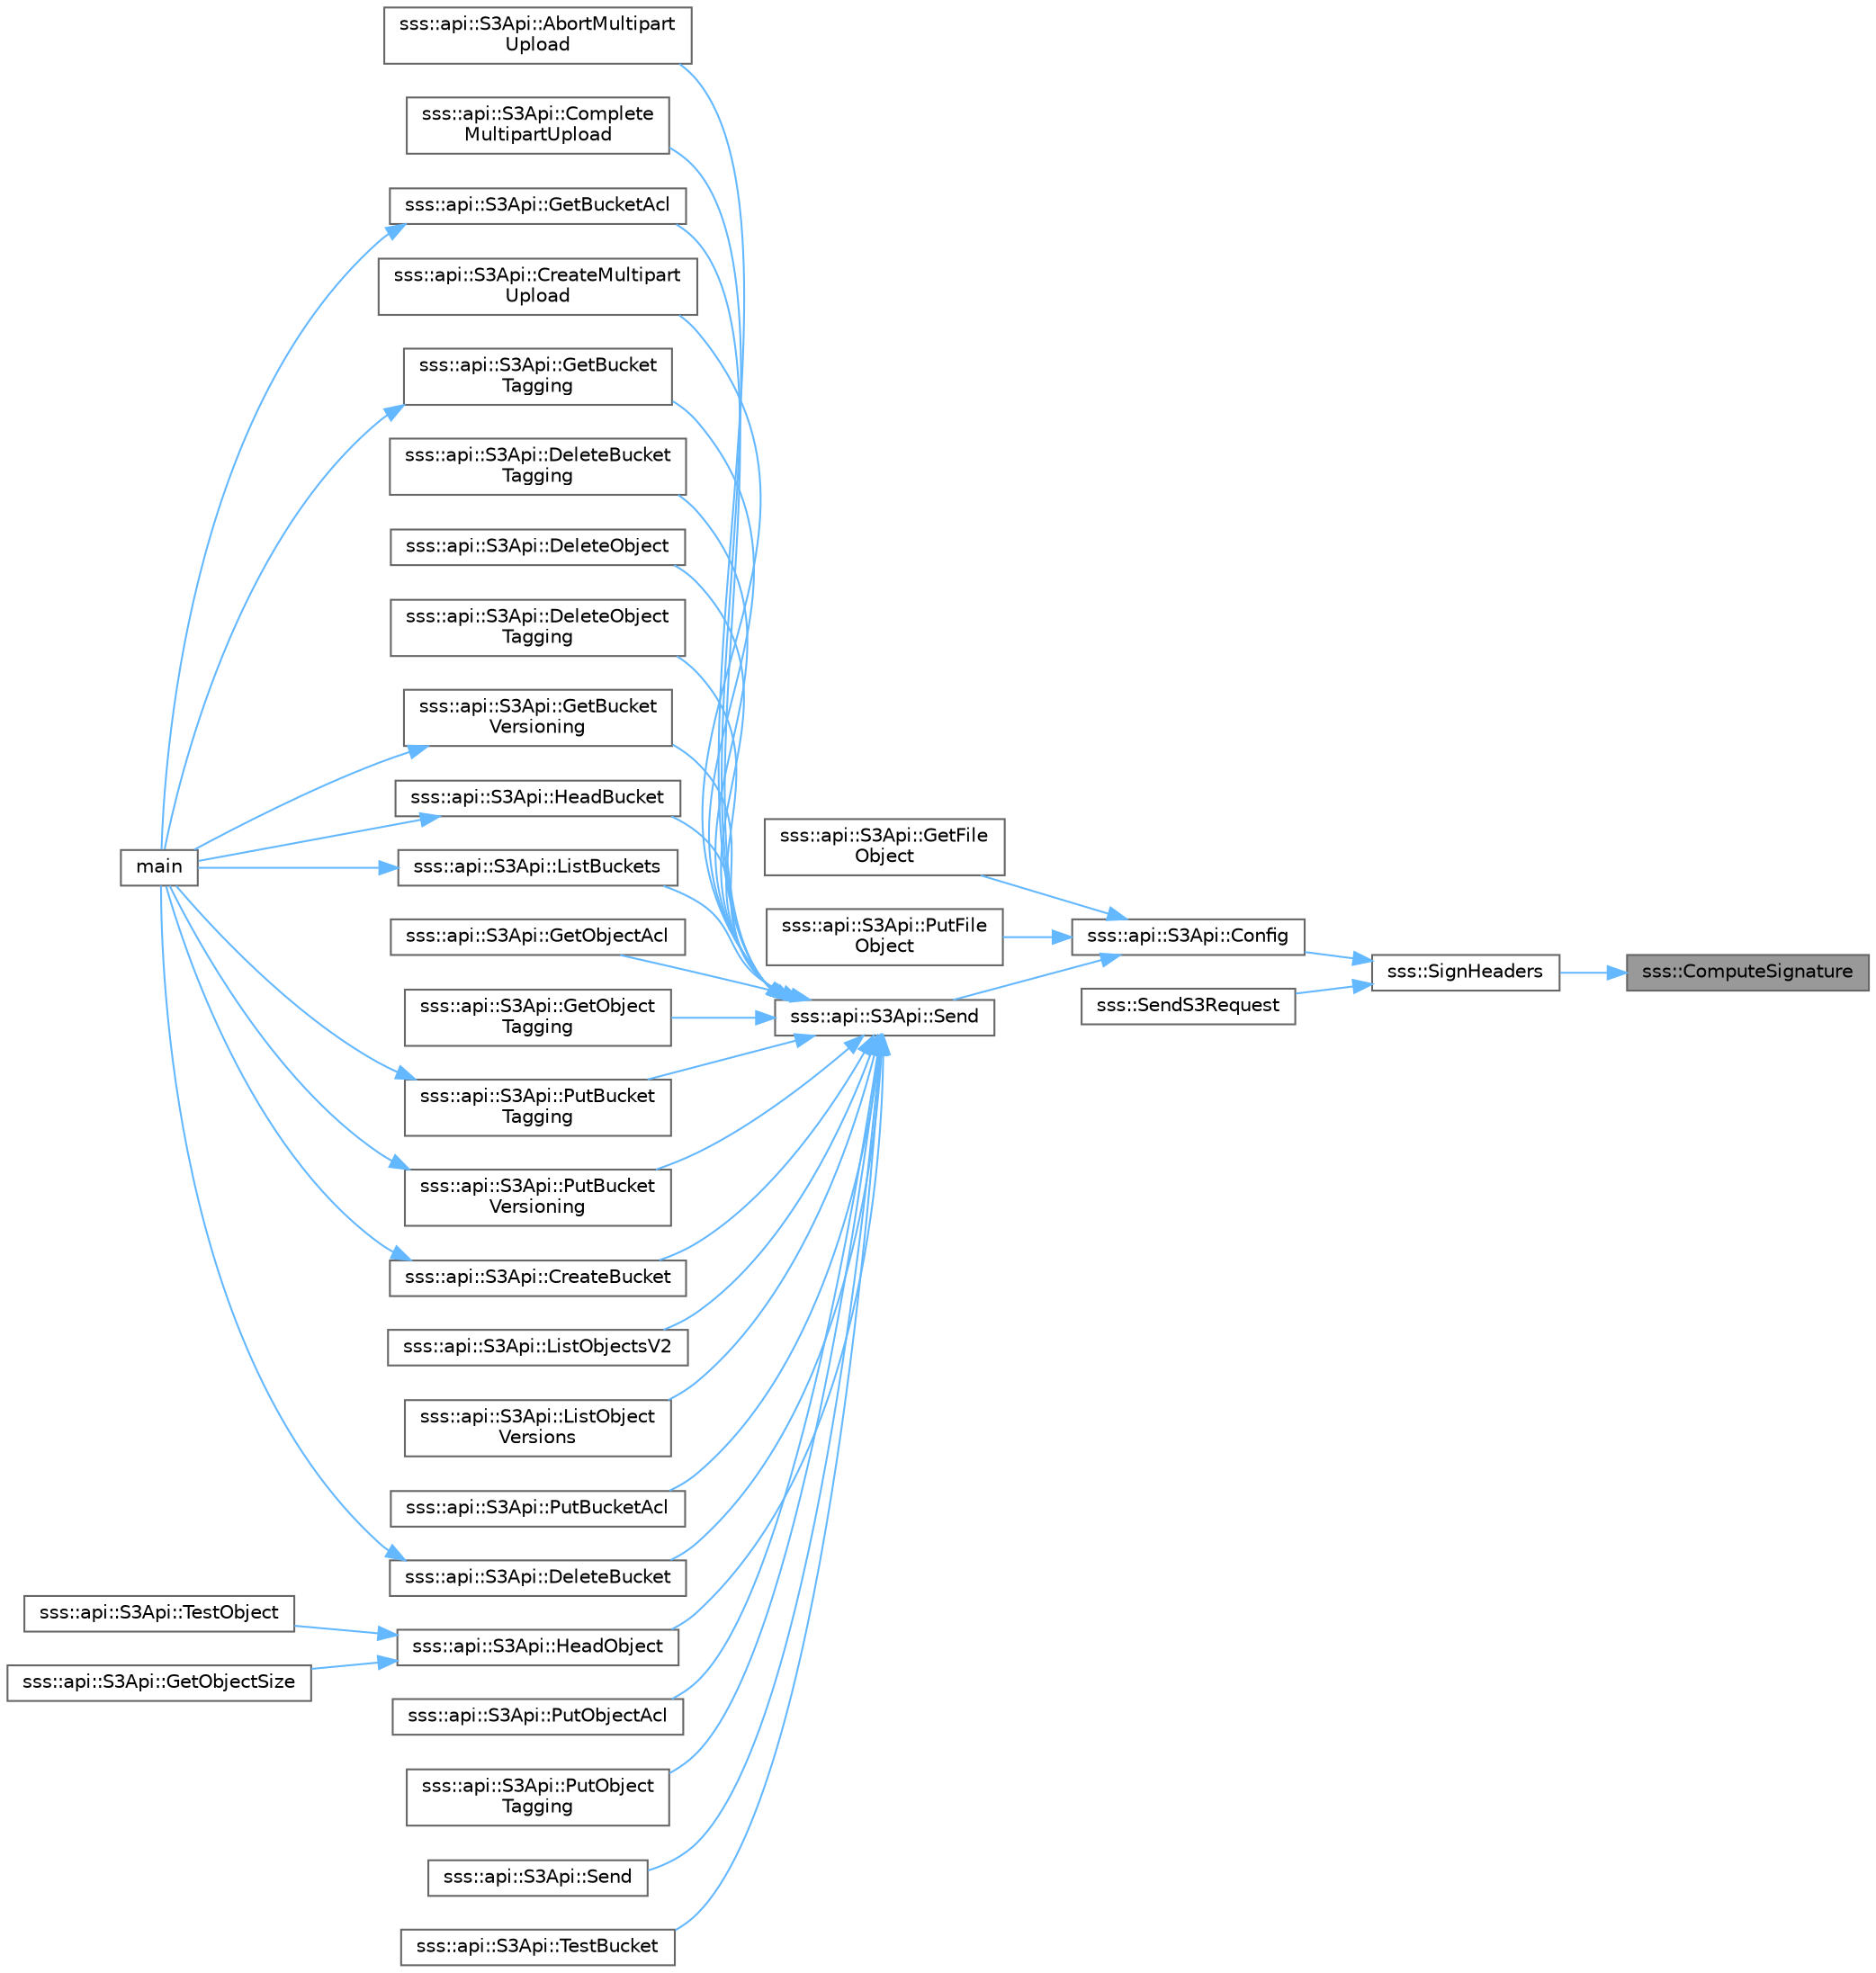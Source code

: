 digraph "sss::ComputeSignature"
{
 // INTERACTIVE_SVG=YES
 // LATEX_PDF_SIZE
  bgcolor="transparent";
  edge [fontname=Helvetica,fontsize=10,labelfontname=Helvetica,labelfontsize=10];
  node [fontname=Helvetica,fontsize=10,shape=box,height=0.2,width=0.4];
  rankdir="RL";
  Node1 [id="Node000001",label="sss::ComputeSignature",height=0.2,width=0.4,color="gray40", fillcolor="grey60", style="filled", fontcolor="black",tooltip="Compute signature."];
  Node1 -> Node2 [id="edge1_Node000001_Node000002",dir="back",color="steelblue1",style="solid",tooltip=" "];
  Node2 [id="Node000002",label="sss::SignHeaders",height=0.2,width=0.4,color="grey40", fillcolor="white", style="filled",URL="$group__Sign.html#ga3ae8e18ef70752b7369fca66c40c526b",tooltip="Sign headers."];
  Node2 -> Node3 [id="edge2_Node000002_Node000003",dir="back",color="steelblue1",style="solid",tooltip=" "];
  Node3 [id="Node000003",label="sss::api::S3Api::Config",height=0.2,width=0.4,color="grey40", fillcolor="white", style="filled",URL="$classsss_1_1api_1_1S3Api.html#a840772746fbb0a79c161037da7b24a31",tooltip="Configure instance."];
  Node3 -> Node4 [id="edge3_Node000003_Node000004",dir="back",color="steelblue1",style="solid",tooltip=" "];
  Node4 [id="Node000004",label="sss::api::S3Api::GetFile\lObject",height=0.2,width=0.4,color="grey40", fillcolor="white", style="filled",URL="$classsss_1_1api_1_1S3Api.html#ac2848a787b6656ee031822a1ad698de4",tooltip="Download object into file."];
  Node3 -> Node5 [id="edge4_Node000003_Node000005",dir="back",color="steelblue1",style="solid",tooltip=" "];
  Node5 [id="Node000005",label="sss::api::S3Api::PutFile\lObject",height=0.2,width=0.4,color="grey40", fillcolor="white", style="filled",URL="$classsss_1_1api_1_1S3Api.html#ab7affe0834f5892b393e731783b7ccac",tooltip="Upload file to object."];
  Node3 -> Node6 [id="edge5_Node000003_Node000006",dir="back",color="steelblue1",style="solid",tooltip=" "];
  Node6 [id="Node000006",label="sss::api::S3Api::Send",height=0.2,width=0.4,color="grey40", fillcolor="white", style="filled",URL="$classsss_1_1api_1_1S3Api.html#ad09581bf28c4bbbcbb71b329959ec1ae",tooltip="Send request."];
  Node6 -> Node7 [id="edge6_Node000006_Node000007",dir="back",color="steelblue1",style="solid",tooltip=" "];
  Node7 [id="Node000007",label="sss::api::S3Api::AbortMultipart\lUpload",height=0.2,width=0.4,color="grey40", fillcolor="white", style="filled",URL="$classsss_1_1api_1_1S3Api.html#a4ea265566c3c4335ec01201cdc4410c6",tooltip="Abort multipart upload."];
  Node6 -> Node8 [id="edge7_Node000006_Node000008",dir="back",color="steelblue1",style="solid",tooltip=" "];
  Node8 [id="Node000008",label="sss::api::S3Api::Complete\lMultipartUpload",height=0.2,width=0.4,color="grey40", fillcolor="white", style="filled",URL="$classsss_1_1api_1_1S3Api.html#a98f999a216121118dd569c7ef0c28ff3",tooltip="Complete multipart upload."];
  Node6 -> Node9 [id="edge8_Node000006_Node000009",dir="back",color="steelblue1",style="solid",tooltip=" "];
  Node9 [id="Node000009",label="sss::api::S3Api::CreateBucket",height=0.2,width=0.4,color="grey40", fillcolor="white", style="filled",URL="$classsss_1_1api_1_1S3Api.html#abea2ccea14a042c7c0d4b2ce5266ea5f",tooltip="Create bucket."];
  Node9 -> Node10 [id="edge9_Node000009_Node000010",dir="back",color="steelblue1",style="solid",tooltip=" "];
  Node10 [id="Node000010",label="main",height=0.2,width=0.4,color="grey40", fillcolor="white", style="filled",URL="$bucket-test_8cpp.html#a3c04138a5bfe5d72780bb7e82a18e627",tooltip="Bucket tests."];
  Node6 -> Node11 [id="edge10_Node000006_Node000011",dir="back",color="steelblue1",style="solid",tooltip=" "];
  Node11 [id="Node000011",label="sss::api::S3Api::CreateMultipart\lUpload",height=0.2,width=0.4,color="grey40", fillcolor="white", style="filled",URL="$classsss_1_1api_1_1S3Api.html#a1796fafda3d90a4292a611ce1999433b",tooltip="Create multipart upload."];
  Node6 -> Node12 [id="edge11_Node000006_Node000012",dir="back",color="steelblue1",style="solid",tooltip=" "];
  Node12 [id="Node000012",label="sss::api::S3Api::DeleteBucket",height=0.2,width=0.4,color="grey40", fillcolor="white", style="filled",URL="$classsss_1_1api_1_1S3Api.html#a3d63825d1916e4ba3ca13122c7660603",tooltip="Delete bucket."];
  Node12 -> Node10 [id="edge12_Node000012_Node000010",dir="back",color="steelblue1",style="solid",tooltip=" "];
  Node6 -> Node13 [id="edge13_Node000006_Node000013",dir="back",color="steelblue1",style="solid",tooltip=" "];
  Node13 [id="Node000013",label="sss::api::S3Api::DeleteBucket\lTagging",height=0.2,width=0.4,color="grey40", fillcolor="white", style="filled",URL="$classsss_1_1api_1_1S3Api.html#a062a3a07fb8ade39db1e46426ff939d8",tooltip="Remove all tags from bucket."];
  Node6 -> Node14 [id="edge14_Node000006_Node000014",dir="back",color="steelblue1",style="solid",tooltip=" "];
  Node14 [id="Node000014",label="sss::api::S3Api::DeleteObject",height=0.2,width=0.4,color="grey40", fillcolor="white", style="filled",URL="$classsss_1_1api_1_1S3Api.html#ade1a193696061cfc0e6dff4a6975f8b3",tooltip="Delete object."];
  Node6 -> Node15 [id="edge15_Node000006_Node000015",dir="back",color="steelblue1",style="solid",tooltip=" "];
  Node15 [id="Node000015",label="sss::api::S3Api::DeleteObject\lTagging",height=0.2,width=0.4,color="grey40", fillcolor="white", style="filled",URL="$classsss_1_1api_1_1S3Api.html#a23419050019b63bc5548181344067f01",tooltip="Remove all tags from object."];
  Node6 -> Node16 [id="edge16_Node000006_Node000016",dir="back",color="steelblue1",style="solid",tooltip=" "];
  Node16 [id="Node000016",label="sss::api::S3Api::GetBucketAcl",height=0.2,width=0.4,color="grey40", fillcolor="white", style="filled",URL="$classsss_1_1api_1_1S3Api.html#a3b53152bf39143843a4033aa4a1b3fa0",tooltip=" "];
  Node16 -> Node10 [id="edge17_Node000016_Node000010",dir="back",color="steelblue1",style="solid",tooltip=" "];
  Node6 -> Node17 [id="edge18_Node000006_Node000017",dir="back",color="steelblue1",style="solid",tooltip=" "];
  Node17 [id="Node000017",label="sss::api::S3Api::GetBucket\lTagging",height=0.2,width=0.4,color="grey40", fillcolor="white", style="filled",URL="$classsss_1_1api_1_1S3Api.html#afdb9997dfbd29512cbfe8da9f0028cf8",tooltip="Return bucket tags."];
  Node17 -> Node10 [id="edge19_Node000017_Node000010",dir="back",color="steelblue1",style="solid",tooltip=" "];
  Node6 -> Node18 [id="edge20_Node000006_Node000018",dir="back",color="steelblue1",style="solid",tooltip=" "];
  Node18 [id="Node000018",label="sss::api::S3Api::GetBucket\lVersioning",height=0.2,width=0.4,color="grey40", fillcolor="white", style="filled",URL="$classsss_1_1api_1_1S3Api.html#a26387e640fa4d3c0715dc48f932ae410",tooltip="Retrieve versioning status."];
  Node18 -> Node10 [id="edge21_Node000018_Node000010",dir="back",color="steelblue1",style="solid",tooltip=" "];
  Node6 -> Node19 [id="edge22_Node000006_Node000019",dir="back",color="steelblue1",style="solid",tooltip=" "];
  Node19 [id="Node000019",label="sss::api::S3Api::GetObjectAcl",height=0.2,width=0.4,color="grey40", fillcolor="white", style="filled",URL="$classsss_1_1api_1_1S3Api.html#ae548966dc38f328fc45ee1500f5caf5b",tooltip="Return bucket's Access Control List."];
  Node6 -> Node20 [id="edge23_Node000006_Node000020",dir="back",color="steelblue1",style="solid",tooltip=" "];
  Node20 [id="Node000020",label="sss::api::S3Api::GetObject\lTagging",height=0.2,width=0.4,color="grey40", fillcolor="white", style="filled",URL="$classsss_1_1api_1_1S3Api.html#aceb12e50a72a7b9b3ca460c23671c586",tooltip="Return object tags."];
  Node6 -> Node21 [id="edge24_Node000006_Node000021",dir="back",color="steelblue1",style="solid",tooltip=" "];
  Node21 [id="Node000021",label="sss::api::S3Api::HeadBucket",height=0.2,width=0.4,color="grey40", fillcolor="white", style="filled",URL="$classsss_1_1api_1_1S3Api.html#aa4a2b1cc2c89a52d1aa89e571b785db2",tooltip=" "];
  Node21 -> Node10 [id="edge25_Node000021_Node000010",dir="back",color="steelblue1",style="solid",tooltip=" "];
  Node6 -> Node22 [id="edge26_Node000006_Node000022",dir="back",color="steelblue1",style="solid",tooltip=" "];
  Node22 [id="Node000022",label="sss::api::S3Api::HeadObject",height=0.2,width=0.4,color="grey40", fillcolor="white", style="filled",URL="$classsss_1_1api_1_1S3Api.html#a0382afb5f4a42d477af76ea322324ddd",tooltip="Send HeadObject request."];
  Node22 -> Node23 [id="edge27_Node000022_Node000023",dir="back",color="steelblue1",style="solid",tooltip=" "];
  Node23 [id="Node000023",label="sss::api::S3Api::GetObjectSize",height=0.2,width=0.4,color="grey40", fillcolor="white", style="filled",URL="$classsss_1_1api_1_1S3Api.html#ae6a826615a079564b77bb680b6b75a34",tooltip="Return object size."];
  Node22 -> Node24 [id="edge28_Node000022_Node000024",dir="back",color="steelblue1",style="solid",tooltip=" "];
  Node24 [id="Node000024",label="sss::api::S3Api::TestObject",height=0.2,width=0.4,color="grey40", fillcolor="white", style="filled",URL="$classsss_1_1api_1_1S3Api.html#aa3f7a3001bdad58c7b0c04cbd0dc3236",tooltip="Check if key exists."];
  Node6 -> Node25 [id="edge29_Node000006_Node000025",dir="back",color="steelblue1",style="solid",tooltip=" "];
  Node25 [id="Node000025",label="sss::api::S3Api::ListBuckets",height=0.2,width=0.4,color="grey40", fillcolor="white", style="filled",URL="$classsss_1_1api_1_1S3Api.html#a81e30673c06b609a2ee6e6bfd9130ca6",tooltip="List buckets."];
  Node25 -> Node10 [id="edge30_Node000025_Node000010",dir="back",color="steelblue1",style="solid",tooltip=" "];
  Node6 -> Node26 [id="edge31_Node000006_Node000026",dir="back",color="steelblue1",style="solid",tooltip=" "];
  Node26 [id="Node000026",label="sss::api::S3Api::ListObjectsV2",height=0.2,width=0.4,color="grey40", fillcolor="white", style="filled",URL="$classsss_1_1api_1_1S3Api.html#a3f00f611cd210a58ac6e8c0555984433",tooltip="List objects by sending a ListObjectsV2 request."];
  Node6 -> Node27 [id="edge32_Node000006_Node000027",dir="back",color="steelblue1",style="solid",tooltip=" "];
  Node27 [id="Node000027",label="sss::api::S3Api::ListObject\lVersions",height=0.2,width=0.4,color="grey40", fillcolor="white", style="filled",URL="$classsss_1_1api_1_1S3Api.html#a9695a76eb84d3e52800d037f1ef391aa",tooltip="Return all versions and delete markers for object."];
  Node6 -> Node28 [id="edge33_Node000006_Node000028",dir="back",color="steelblue1",style="solid",tooltip=" "];
  Node28 [id="Node000028",label="sss::api::S3Api::PutBucketAcl",height=0.2,width=0.4,color="grey40", fillcolor="white", style="filled",URL="$classsss_1_1api_1_1S3Api.html#aa35e9b1cc7661cd9bb0d5f2de6cbbc7d",tooltip="Set Access Control Policy for bucket."];
  Node6 -> Node29 [id="edge34_Node000006_Node000029",dir="back",color="steelblue1",style="solid",tooltip=" "];
  Node29 [id="Node000029",label="sss::api::S3Api::PutBucket\lTagging",height=0.2,width=0.4,color="grey40", fillcolor="white", style="filled",URL="$classsss_1_1api_1_1S3Api.html#ae0b480d21933d41f7ca992ca5abe3091",tooltip="Tag bucket."];
  Node29 -> Node10 [id="edge35_Node000029_Node000010",dir="back",color="steelblue1",style="solid",tooltip=" "];
  Node6 -> Node30 [id="edge36_Node000006_Node000030",dir="back",color="steelblue1",style="solid",tooltip=" "];
  Node30 [id="Node000030",label="sss::api::S3Api::PutBucket\lVersioning",height=0.2,width=0.4,color="grey40", fillcolor="white", style="filled",URL="$classsss_1_1api_1_1S3Api.html#a11f96e3a1f9487688c824fea1831fe71",tooltip="Enable bucket versioning."];
  Node30 -> Node10 [id="edge37_Node000030_Node000010",dir="back",color="steelblue1",style="solid",tooltip=" "];
  Node6 -> Node31 [id="edge38_Node000006_Node000031",dir="back",color="steelblue1",style="solid",tooltip=" "];
  Node31 [id="Node000031",label="sss::api::S3Api::PutObjectAcl",height=0.2,width=0.4,color="grey40", fillcolor="white", style="filled",URL="$classsss_1_1api_1_1S3Api.html#a2cc08fb777cfc4d24c40bea1cde967e7",tooltip="Set Access Control Policy."];
  Node6 -> Node32 [id="edge39_Node000006_Node000032",dir="back",color="steelblue1",style="solid",tooltip=" "];
  Node32 [id="Node000032",label="sss::api::S3Api::PutObject\lTagging",height=0.2,width=0.4,color="grey40", fillcolor="white", style="filled",URL="$classsss_1_1api_1_1S3Api.html#ac098e2619080dde98a75b71af8f66eef",tooltip="Set object tags."];
  Node6 -> Node33 [id="edge40_Node000006_Node000033",dir="back",color="steelblue1",style="solid",tooltip=" "];
  Node33 [id="Node000033",label="sss::api::S3Api::Send",height=0.2,width=0.4,color="grey40", fillcolor="white", style="filled",URL="$classsss_1_1api_1_1S3Api.html#a0473917e4d25a4a6fca40d097e4299d6",tooltip=" "];
  Node6 -> Node34 [id="edge41_Node000006_Node000034",dir="back",color="steelblue1",style="solid",tooltip=" "];
  Node34 [id="Node000034",label="sss::api::S3Api::TestBucket",height=0.2,width=0.4,color="grey40", fillcolor="white", style="filled",URL="$classsss_1_1api_1_1S3Api.html#a23223ee1fb701c55af2d942dbf261ae2",tooltip="Check if bucket exist."];
  Node2 -> Node35 [id="edge42_Node000002_Node000035",dir="back",color="steelblue1",style="solid",tooltip=" "];
  Node35 [id="Node000035",label="sss::SendS3Request",height=0.2,width=0.4,color="grey40", fillcolor="white", style="filled",URL="$group__S3Client.html#gaba88d66bdabd9d5d15bc07a3ce387c50",tooltip="Send S3 request to endpoint."];
}

